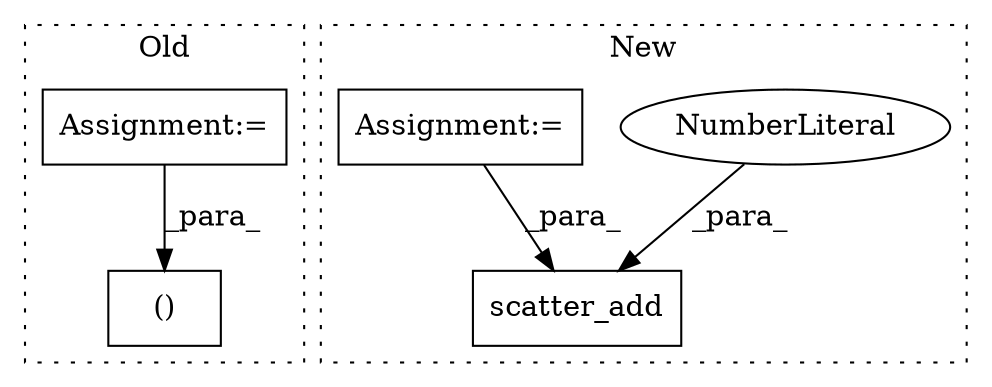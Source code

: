 digraph G {
subgraph cluster0 {
1 [label="()" a="106" s="532" l="44" shape="box"];
5 [label="Assignment:=" a="7" s="349" l="1" shape="box"];
label = "Old";
style="dotted";
}
subgraph cluster1 {
2 [label="scatter_add" a="32" s="721,749" l="12,1" shape="box"];
3 [label="NumberLiteral" a="34" s="748" l="1" shape="ellipse"];
4 [label="Assignment:=" a="7" s="663" l="1" shape="box"];
label = "New";
style="dotted";
}
3 -> 2 [label="_para_"];
4 -> 2 [label="_para_"];
5 -> 1 [label="_para_"];
}
